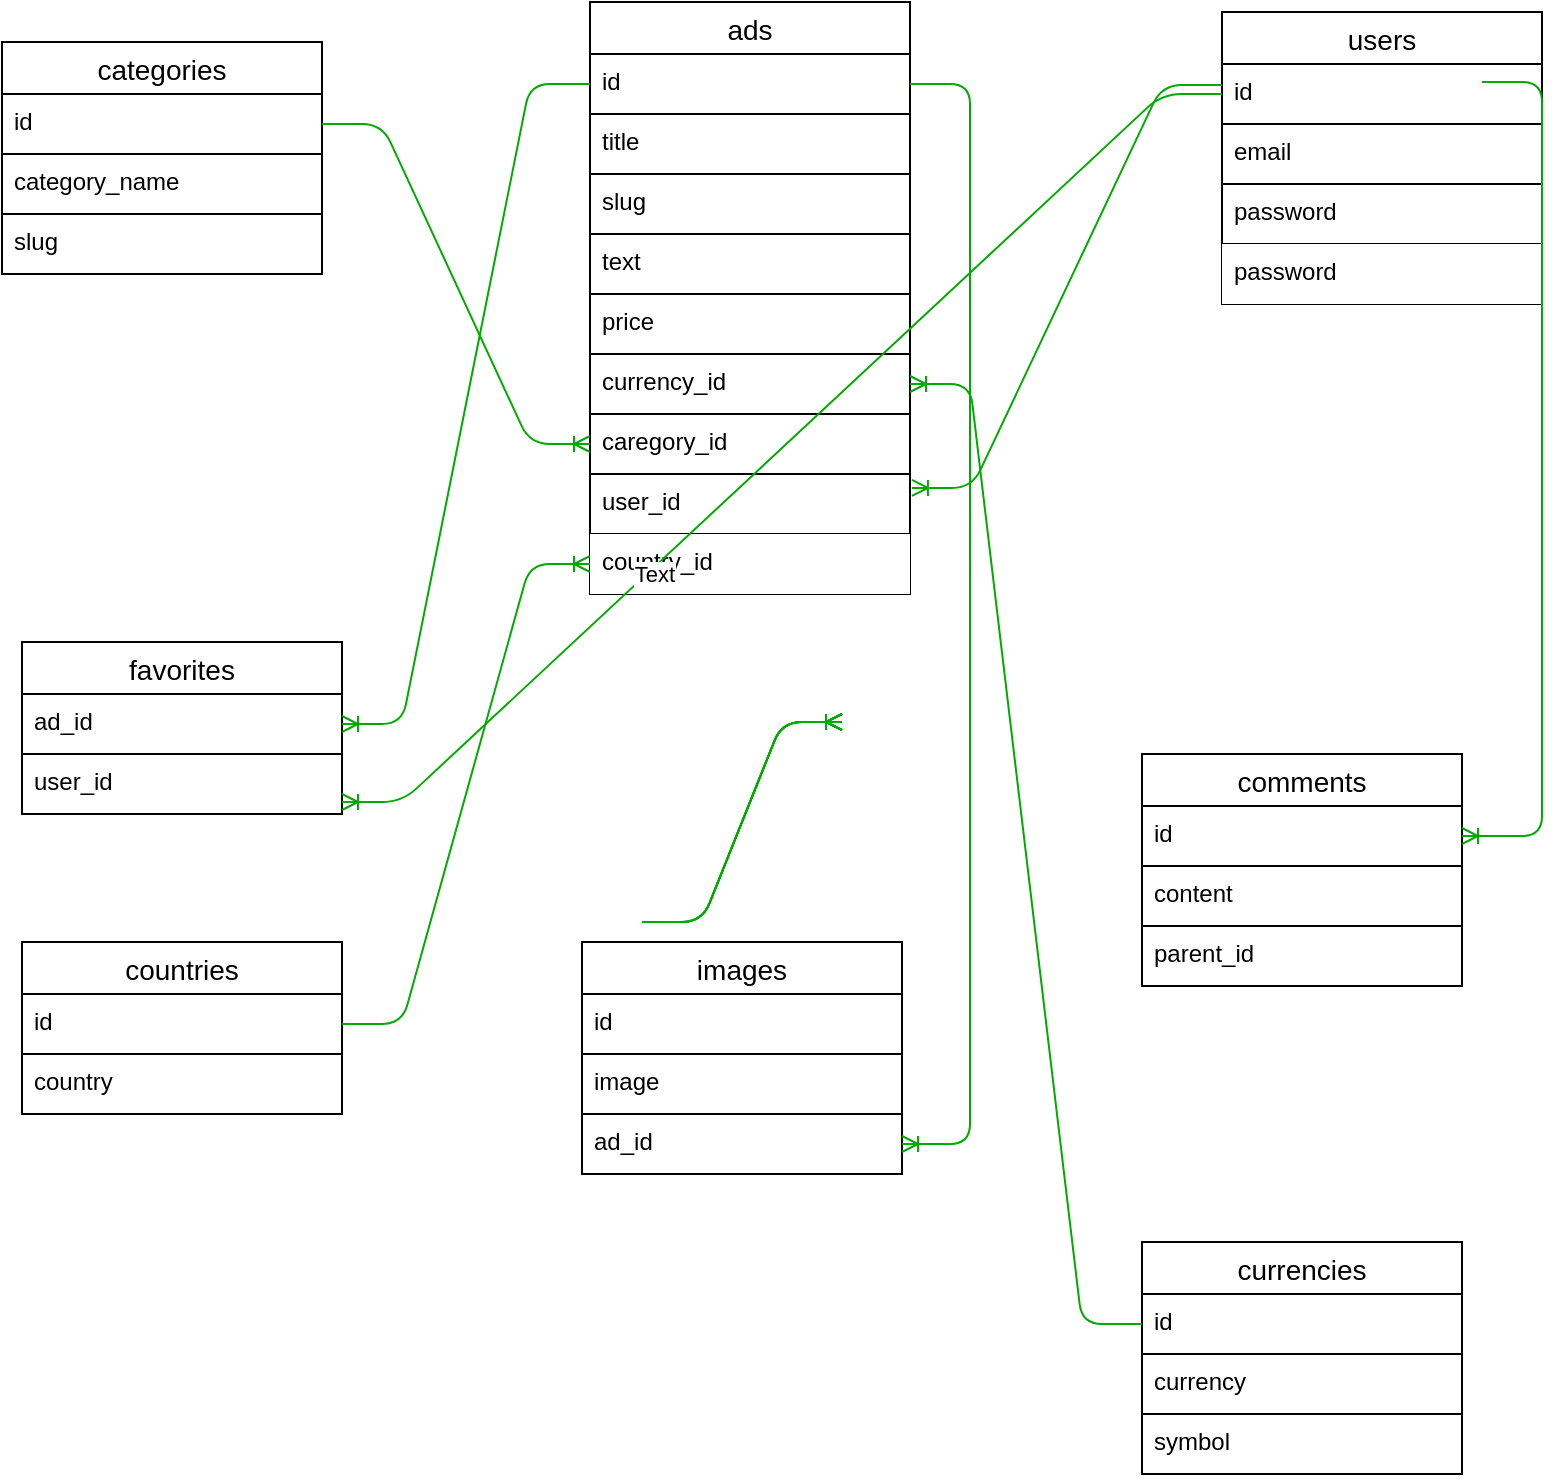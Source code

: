 <mxfile version="14.9.6" type="device"><diagram id="uhbTJuSlNAaKGq9w1q53" name="Page-1"><mxGraphModel dx="1106" dy="877" grid="1" gridSize="10" guides="1" tooltips="1" connect="1" arrows="1" fold="1" page="1" pageScale="1" pageWidth="827" pageHeight="1169" math="0" shadow="0"><root><mxCell id="0"/><mxCell id="1" parent="0"/><mxCell id="YG6QObV5NgT6xcHDJ6PF-73" value="users" style="swimlane;fontStyle=0;childLayout=stackLayout;horizontal=1;startSize=26;horizontalStack=0;resizeParent=1;resizeParentMax=0;resizeLast=0;collapsible=1;marginBottom=0;align=center;fontSize=14;shadow=0;" vertex="1" parent="1"><mxGeometry x="650" y="25" width="160" height="146" as="geometry"/></mxCell><mxCell id="YG6QObV5NgT6xcHDJ6PF-74" value="id" style="text;spacingLeft=4;spacingRight=4;overflow=hidden;rotatable=0;points=[[0,0.5],[1,0.5]];portConstraint=eastwest;fontSize=12;fillColor=#ffffff;strokeColor=#000000;" vertex="1" parent="YG6QObV5NgT6xcHDJ6PF-73"><mxGeometry y="26" width="160" height="30" as="geometry"/></mxCell><mxCell id="YG6QObV5NgT6xcHDJ6PF-75" value="email" style="text;spacingLeft=4;spacingRight=4;overflow=hidden;rotatable=0;points=[[0,0.5],[1,0.5]];portConstraint=eastwest;fontSize=12;fillColor=#ffffff;strokeColor=#000000;" vertex="1" parent="YG6QObV5NgT6xcHDJ6PF-73"><mxGeometry y="56" width="160" height="30" as="geometry"/></mxCell><mxCell id="YG6QObV5NgT6xcHDJ6PF-76" value="password" style="text;spacingLeft=4;spacingRight=4;overflow=hidden;rotatable=0;points=[[0,0.5],[1,0.5]];portConstraint=eastwest;fontSize=12;fillColor=#ffffff;strokeColor=#000000;" vertex="1" parent="YG6QObV5NgT6xcHDJ6PF-73"><mxGeometry y="86" width="160" height="30" as="geometry"/></mxCell><mxCell id="YG6QObV5NgT6xcHDJ6PF-77" value="password" style="text;strokeColor=none;spacingLeft=4;spacingRight=4;overflow=hidden;rotatable=0;points=[[0,0.5],[1,0.5]];portConstraint=eastwest;fontSize=12;fillColor=#ffffff;" vertex="1" parent="YG6QObV5NgT6xcHDJ6PF-73"><mxGeometry y="116" width="160" height="30" as="geometry"/></mxCell><mxCell id="YG6QObV5NgT6xcHDJ6PF-78" value="ads" style="swimlane;fontStyle=0;childLayout=stackLayout;horizontal=1;startSize=26;horizontalStack=0;resizeParent=1;resizeParentMax=0;resizeLast=0;collapsible=1;marginBottom=0;align=center;fontSize=14;shadow=0;" vertex="1" parent="1"><mxGeometry x="334" y="20" width="160" height="296" as="geometry"/></mxCell><mxCell id="YG6QObV5NgT6xcHDJ6PF-79" value="id" style="text;spacingLeft=4;spacingRight=4;overflow=hidden;rotatable=0;points=[[0,0.5],[1,0.5]];portConstraint=eastwest;fontSize=12;fillColor=#ffffff;strokeColor=#000000;" vertex="1" parent="YG6QObV5NgT6xcHDJ6PF-78"><mxGeometry y="26" width="160" height="30" as="geometry"/></mxCell><mxCell id="YG6QObV5NgT6xcHDJ6PF-80" value="title" style="text;spacingLeft=4;spacingRight=4;overflow=hidden;rotatable=0;points=[[0,0.5],[1,0.5]];portConstraint=eastwest;fontSize=12;fillColor=#ffffff;strokeColor=#000000;" vertex="1" parent="YG6QObV5NgT6xcHDJ6PF-78"><mxGeometry y="56" width="160" height="30" as="geometry"/></mxCell><mxCell id="YG6QObV5NgT6xcHDJ6PF-81" value="slug" style="text;spacingLeft=4;spacingRight=4;overflow=hidden;rotatable=0;points=[[0,0.5],[1,0.5]];portConstraint=eastwest;fontSize=12;fillColor=#ffffff;strokeColor=#000000;" vertex="1" parent="YG6QObV5NgT6xcHDJ6PF-78"><mxGeometry y="86" width="160" height="30" as="geometry"/></mxCell><mxCell id="YG6QObV5NgT6xcHDJ6PF-82" value="text" style="text;spacingLeft=4;spacingRight=4;overflow=hidden;rotatable=0;points=[[0,0.5],[1,0.5]];portConstraint=eastwest;fontSize=12;fillColor=#ffffff;strokeColor=#000000;" vertex="1" parent="YG6QObV5NgT6xcHDJ6PF-78"><mxGeometry y="116" width="160" height="30" as="geometry"/></mxCell><mxCell id="YG6QObV5NgT6xcHDJ6PF-83" value="price" style="text;spacingLeft=4;spacingRight=4;overflow=hidden;rotatable=0;points=[[0,0.5],[1,0.5]];portConstraint=eastwest;fontSize=12;fillColor=#ffffff;strokeColor=#000000;" vertex="1" parent="YG6QObV5NgT6xcHDJ6PF-78"><mxGeometry y="146" width="160" height="30" as="geometry"/></mxCell><mxCell id="YG6QObV5NgT6xcHDJ6PF-84" value="currency_id" style="text;spacingLeft=4;spacingRight=4;overflow=hidden;rotatable=0;points=[[0,0.5],[1,0.5]];portConstraint=eastwest;fontSize=12;fillColor=#ffffff;strokeColor=#000000;" vertex="1" parent="YG6QObV5NgT6xcHDJ6PF-78"><mxGeometry y="176" width="160" height="30" as="geometry"/></mxCell><mxCell id="YG6QObV5NgT6xcHDJ6PF-109" value="caregory_id" style="text;spacingLeft=4;spacingRight=4;overflow=hidden;rotatable=0;points=[[0,0.5],[1,0.5]];portConstraint=eastwest;fontSize=12;fillColor=#ffffff;strokeColor=#000000;" vertex="1" parent="YG6QObV5NgT6xcHDJ6PF-78"><mxGeometry y="206" width="160" height="30" as="geometry"/></mxCell><mxCell id="YG6QObV5NgT6xcHDJ6PF-110" value="user_id" style="text;spacingLeft=4;spacingRight=4;overflow=hidden;rotatable=0;points=[[0,0.5],[1,0.5]];portConstraint=eastwest;fontSize=12;fillColor=#ffffff;strokeColor=#000000;" vertex="1" parent="YG6QObV5NgT6xcHDJ6PF-78"><mxGeometry y="236" width="160" height="30" as="geometry"/></mxCell><mxCell id="YG6QObV5NgT6xcHDJ6PF-122" value="country_id" style="text;strokeColor=none;spacingLeft=4;spacingRight=4;overflow=hidden;rotatable=0;points=[[0,0.5],[1,0.5]];portConstraint=eastwest;fontSize=12;fillColor=#ffffff;" vertex="1" parent="YG6QObV5NgT6xcHDJ6PF-78"><mxGeometry y="266" width="160" height="30" as="geometry"/></mxCell><mxCell id="YG6QObV5NgT6xcHDJ6PF-86" value="categories" style="swimlane;fontStyle=0;childLayout=stackLayout;horizontal=1;startSize=26;horizontalStack=0;resizeParent=1;resizeParentMax=0;resizeLast=0;collapsible=1;marginBottom=0;align=center;fontSize=14;shadow=0;" vertex="1" parent="1"><mxGeometry x="40" y="40" width="160" height="116" as="geometry"/></mxCell><mxCell id="YG6QObV5NgT6xcHDJ6PF-87" value="id" style="text;spacingLeft=4;spacingRight=4;overflow=hidden;rotatable=0;points=[[0,0.5],[1,0.5]];portConstraint=eastwest;fontSize=12;fillColor=#ffffff;strokeColor=#000000;" vertex="1" parent="YG6QObV5NgT6xcHDJ6PF-86"><mxGeometry y="26" width="160" height="30" as="geometry"/></mxCell><mxCell id="YG6QObV5NgT6xcHDJ6PF-88" value="category_name" style="text;spacingLeft=4;spacingRight=4;overflow=hidden;rotatable=0;points=[[0,0.5],[1,0.5]];portConstraint=eastwest;fontSize=12;fillColor=#ffffff;strokeColor=#000000;" vertex="1" parent="YG6QObV5NgT6xcHDJ6PF-86"><mxGeometry y="56" width="160" height="30" as="geometry"/></mxCell><mxCell id="YG6QObV5NgT6xcHDJ6PF-89" value="slug" style="text;spacingLeft=4;spacingRight=4;overflow=hidden;rotatable=0;points=[[0,0.5],[1,0.5]];portConstraint=eastwest;fontSize=12;fillColor=#ffffff;strokeColor=#000000;" vertex="1" parent="YG6QObV5NgT6xcHDJ6PF-86"><mxGeometry y="86" width="160" height="30" as="geometry"/></mxCell><mxCell id="YG6QObV5NgT6xcHDJ6PF-91" value="comments" style="swimlane;fontStyle=0;childLayout=stackLayout;horizontal=1;startSize=26;horizontalStack=0;resizeParent=1;resizeParentMax=0;resizeLast=0;collapsible=1;marginBottom=0;align=center;fontSize=14;shadow=0;" vertex="1" parent="1"><mxGeometry x="610" y="396" width="160" height="116" as="geometry"/></mxCell><mxCell id="YG6QObV5NgT6xcHDJ6PF-92" value="id" style="text;spacingLeft=4;spacingRight=4;overflow=hidden;rotatable=0;points=[[0,0.5],[1,0.5]];portConstraint=eastwest;fontSize=12;fillColor=#ffffff;strokeColor=#000000;" vertex="1" parent="YG6QObV5NgT6xcHDJ6PF-91"><mxGeometry y="26" width="160" height="30" as="geometry"/></mxCell><mxCell id="YG6QObV5NgT6xcHDJ6PF-93" value="content" style="text;spacingLeft=4;spacingRight=4;overflow=hidden;rotatable=0;points=[[0,0.5],[1,0.5]];portConstraint=eastwest;fontSize=12;fillColor=#ffffff;strokeColor=#000000;" vertex="1" parent="YG6QObV5NgT6xcHDJ6PF-91"><mxGeometry y="56" width="160" height="30" as="geometry"/></mxCell><mxCell id="YG6QObV5NgT6xcHDJ6PF-94" value="parent_id" style="text;spacingLeft=4;spacingRight=4;overflow=hidden;rotatable=0;points=[[0,0.5],[1,0.5]];portConstraint=eastwest;fontSize=12;fillColor=#ffffff;strokeColor=#000000;" vertex="1" parent="YG6QObV5NgT6xcHDJ6PF-91"><mxGeometry y="86" width="160" height="30" as="geometry"/></mxCell><mxCell id="YG6QObV5NgT6xcHDJ6PF-96" value="images" style="swimlane;fontStyle=0;childLayout=stackLayout;horizontal=1;startSize=26;horizontalStack=0;resizeParent=1;resizeParentMax=0;resizeLast=0;collapsible=1;marginBottom=0;align=center;fontSize=14;shadow=0;" vertex="1" parent="1"><mxGeometry x="330" y="490" width="160" height="116" as="geometry"/></mxCell><mxCell id="YG6QObV5NgT6xcHDJ6PF-97" value="id" style="text;spacingLeft=4;spacingRight=4;overflow=hidden;rotatable=0;points=[[0,0.5],[1,0.5]];portConstraint=eastwest;fontSize=12;fillColor=#ffffff;strokeColor=#000000;" vertex="1" parent="YG6QObV5NgT6xcHDJ6PF-96"><mxGeometry y="26" width="160" height="30" as="geometry"/></mxCell><mxCell id="YG6QObV5NgT6xcHDJ6PF-98" value="image" style="text;spacingLeft=4;spacingRight=4;overflow=hidden;rotatable=0;points=[[0,0.5],[1,0.5]];portConstraint=eastwest;fontSize=12;fillColor=#ffffff;strokeColor=#000000;" vertex="1" parent="YG6QObV5NgT6xcHDJ6PF-96"><mxGeometry y="56" width="160" height="30" as="geometry"/></mxCell><mxCell id="YG6QObV5NgT6xcHDJ6PF-107" value="ad_id" style="text;spacingLeft=4;spacingRight=4;overflow=hidden;rotatable=0;points=[[0,0.5],[1,0.5]];portConstraint=eastwest;fontSize=12;fillColor=#ffffff;strokeColor=#000000;" vertex="1" parent="YG6QObV5NgT6xcHDJ6PF-96"><mxGeometry y="86" width="160" height="30" as="geometry"/></mxCell><mxCell id="YG6QObV5NgT6xcHDJ6PF-101" value="favorites" style="swimlane;fontStyle=0;childLayout=stackLayout;horizontal=1;startSize=26;horizontalStack=0;resizeParent=1;resizeParentMax=0;resizeLast=0;collapsible=1;marginBottom=0;align=center;fontSize=14;shadow=0;" vertex="1" parent="1"><mxGeometry x="50" y="340" width="160" height="86" as="geometry"/></mxCell><mxCell id="YG6QObV5NgT6xcHDJ6PF-102" value="ad_id" style="text;spacingLeft=4;spacingRight=4;overflow=hidden;rotatable=0;points=[[0,0.5],[1,0.5]];portConstraint=eastwest;fontSize=12;fillColor=#ffffff;strokeColor=#000000;" vertex="1" parent="YG6QObV5NgT6xcHDJ6PF-101"><mxGeometry y="26" width="160" height="30" as="geometry"/></mxCell><mxCell id="YG6QObV5NgT6xcHDJ6PF-103" value="user_id" style="text;spacingLeft=4;spacingRight=4;overflow=hidden;rotatable=0;points=[[0,0.5],[1,0.5]];portConstraint=eastwest;fontSize=12;fillColor=#ffffff;strokeColor=#000000;" vertex="1" parent="YG6QObV5NgT6xcHDJ6PF-101"><mxGeometry y="56" width="160" height="30" as="geometry"/></mxCell><mxCell id="YG6QObV5NgT6xcHDJ6PF-106" value="" style="edgeStyle=entityRelationEdgeStyle;fontSize=12;html=1;endArrow=ERoneToMany;entryX=1;entryY=0.5;entryDx=0;entryDy=0;strokeColor=#00aa00;" edge="1" parent="1" source="YG6QObV5NgT6xcHDJ6PF-79" target="YG6QObV5NgT6xcHDJ6PF-107"><mxGeometry width="100" height="100" relative="1" as="geometry"><mxPoint x="560" y="80" as="sourcePoint"/><mxPoint x="360" y="210" as="targetPoint"/></mxGeometry></mxCell><mxCell id="YG6QObV5NgT6xcHDJ6PF-108" value="" style="edgeStyle=entityRelationEdgeStyle;fontSize=12;html=1;endArrow=ERoneToMany;strokeColor=#00aa00;exitX=1;exitY=0.5;exitDx=0;exitDy=0;entryX=0;entryY=0.5;entryDx=0;entryDy=0;" edge="1" parent="1" source="YG6QObV5NgT6xcHDJ6PF-87" target="YG6QObV5NgT6xcHDJ6PF-109"><mxGeometry width="100" height="100" relative="1" as="geometry"><mxPoint x="210" y="130" as="sourcePoint"/><mxPoint x="310" y="30" as="targetPoint"/></mxGeometry></mxCell><mxCell id="YG6QObV5NgT6xcHDJ6PF-111" value="" style="edgeStyle=entityRelationEdgeStyle;fontSize=12;html=1;endArrow=ERoneToMany;strokeColor=#00aa00;entryX=1.006;entryY=0.233;entryDx=0;entryDy=0;entryPerimeter=0;exitX=0;exitY=0.25;exitDx=0;exitDy=0;" edge="1" parent="1" source="YG6QObV5NgT6xcHDJ6PF-73" target="YG6QObV5NgT6xcHDJ6PF-110"><mxGeometry width="100" height="100" relative="1" as="geometry"><mxPoint x="830" y="90" as="sourcePoint"/><mxPoint x="700" y="210" as="targetPoint"/></mxGeometry></mxCell><mxCell id="YG6QObV5NgT6xcHDJ6PF-113" value="" style="edgeStyle=entityRelationEdgeStyle;fontSize=12;html=1;endArrow=ERoneToMany;strokeColor=#00aa00;entryX=1;entryY=0.5;entryDx=0;entryDy=0;" edge="1" parent="1" target="YG6QObV5NgT6xcHDJ6PF-92"><mxGeometry width="100" height="100" relative="1" as="geometry"><mxPoint x="780" y="60" as="sourcePoint"/><mxPoint x="810" y="200" as="targetPoint"/></mxGeometry></mxCell><mxCell id="YG6QObV5NgT6xcHDJ6PF-115" value="" style="edgeStyle=entityRelationEdgeStyle;fontSize=12;html=1;endArrow=ERoneToMany;strokeColor=#00aa00;" edge="1" parent="1" source="YG6QObV5NgT6xcHDJ6PF-79" target="YG6QObV5NgT6xcHDJ6PF-102"><mxGeometry width="100" height="100" relative="1" as="geometry"><mxPoint x="300" y="60" as="sourcePoint"/><mxPoint x="460" y="380" as="targetPoint"/></mxGeometry></mxCell><mxCell id="YG6QObV5NgT6xcHDJ6PF-116" value="" style="edgeStyle=entityRelationEdgeStyle;fontSize=12;html=1;endArrow=ERoneToMany;strokeColor=#00aa00;entryX=1;entryY=0.8;entryDx=0;entryDy=0;entryPerimeter=0;exitX=0;exitY=0.5;exitDx=0;exitDy=0;" edge="1" parent="1" source="YG6QObV5NgT6xcHDJ6PF-74" target="YG6QObV5NgT6xcHDJ6PF-103"><mxGeometry width="100" height="100" relative="1" as="geometry"><mxPoint x="140" y="560" as="sourcePoint"/><mxPoint x="240" y="460" as="targetPoint"/></mxGeometry></mxCell><mxCell id="YG6QObV5NgT6xcHDJ6PF-123" value="Text" style="edgeLabel;html=1;align=center;verticalAlign=middle;resizable=0;points=[];" vertex="1" connectable="0" parent="YG6QObV5NgT6xcHDJ6PF-116"><mxGeometry x="0.312" y="2" relative="1" as="geometry"><mxPoint as="offset"/></mxGeometry></mxCell><mxCell id="YG6QObV5NgT6xcHDJ6PF-117" value="countries" style="swimlane;fontStyle=0;childLayout=stackLayout;horizontal=1;startSize=26;horizontalStack=0;resizeParent=1;resizeParentMax=0;resizeLast=0;collapsible=1;marginBottom=0;align=center;fontSize=14;shadow=0;" vertex="1" parent="1"><mxGeometry x="50" y="490" width="160" height="86" as="geometry"/></mxCell><mxCell id="YG6QObV5NgT6xcHDJ6PF-118" value="id" style="text;spacingLeft=4;spacingRight=4;overflow=hidden;rotatable=0;points=[[0,0.5],[1,0.5]];portConstraint=eastwest;fontSize=12;fillColor=#ffffff;strokeColor=#000000;" vertex="1" parent="YG6QObV5NgT6xcHDJ6PF-117"><mxGeometry y="26" width="160" height="30" as="geometry"/></mxCell><mxCell id="YG6QObV5NgT6xcHDJ6PF-119" value="country" style="text;spacingLeft=4;spacingRight=4;overflow=hidden;rotatable=0;points=[[0,0.5],[1,0.5]];portConstraint=eastwest;fontSize=12;fillColor=#ffffff;strokeColor=#000000;" vertex="1" parent="YG6QObV5NgT6xcHDJ6PF-117"><mxGeometry y="56" width="160" height="30" as="geometry"/></mxCell><mxCell id="YG6QObV5NgT6xcHDJ6PF-124" value="" style="edgeStyle=entityRelationEdgeStyle;fontSize=12;html=1;endArrow=ERoneToMany;strokeColor=#00aa00;exitX=1;exitY=0.5;exitDx=0;exitDy=0;entryX=0;entryY=0.5;entryDx=0;entryDy=0;" edge="1" parent="1" source="YG6QObV5NgT6xcHDJ6PF-118" target="YG6QObV5NgT6xcHDJ6PF-122"><mxGeometry width="100" height="100" relative="1" as="geometry"><mxPoint x="360" y="480" as="sourcePoint"/><mxPoint x="460" y="380" as="targetPoint"/></mxGeometry></mxCell><mxCell id="YG6QObV5NgT6xcHDJ6PF-125" value="currencies" style="swimlane;fontStyle=0;childLayout=stackLayout;horizontal=1;startSize=26;horizontalStack=0;resizeParent=1;resizeParentMax=0;resizeLast=0;collapsible=1;marginBottom=0;align=center;fontSize=14;shadow=0;" vertex="1" parent="1"><mxGeometry x="610" y="640" width="160" height="116" as="geometry"/></mxCell><mxCell id="YG6QObV5NgT6xcHDJ6PF-126" value="id" style="text;spacingLeft=4;spacingRight=4;overflow=hidden;rotatable=0;points=[[0,0.5],[1,0.5]];portConstraint=eastwest;fontSize=12;fillColor=#ffffff;strokeColor=#000000;" vertex="1" parent="YG6QObV5NgT6xcHDJ6PF-125"><mxGeometry y="26" width="160" height="30" as="geometry"/></mxCell><mxCell id="YG6QObV5NgT6xcHDJ6PF-127" value="currency" style="text;spacingLeft=4;spacingRight=4;overflow=hidden;rotatable=0;points=[[0,0.5],[1,0.5]];portConstraint=eastwest;fontSize=12;fillColor=#ffffff;strokeColor=#000000;" vertex="1" parent="YG6QObV5NgT6xcHDJ6PF-125"><mxGeometry y="56" width="160" height="30" as="geometry"/></mxCell><mxCell id="YG6QObV5NgT6xcHDJ6PF-128" value="symbol" style="text;spacingLeft=4;spacingRight=4;overflow=hidden;rotatable=0;points=[[0,0.5],[1,0.5]];portConstraint=eastwest;fontSize=12;fillColor=#ffffff;strokeColor=#000000;" vertex="1" parent="YG6QObV5NgT6xcHDJ6PF-125"><mxGeometry y="86" width="160" height="30" as="geometry"/></mxCell><mxCell id="YG6QObV5NgT6xcHDJ6PF-130" value="" style="edgeStyle=entityRelationEdgeStyle;fontSize=12;html=1;endArrow=ERoneToMany;strokeColor=#00aa00;" edge="1" parent="1"><mxGeometry width="100" height="100" relative="1" as="geometry"><mxPoint x="360" y="480" as="sourcePoint"/><mxPoint x="460" y="380" as="targetPoint"/></mxGeometry></mxCell><mxCell id="YG6QObV5NgT6xcHDJ6PF-131" value="" style="edgeStyle=entityRelationEdgeStyle;fontSize=12;html=1;endArrow=ERoneToMany;strokeColor=#00aa00;" edge="1" parent="1"><mxGeometry width="100" height="100" relative="1" as="geometry"><mxPoint x="360" y="480" as="sourcePoint"/><mxPoint x="460" y="380" as="targetPoint"/></mxGeometry></mxCell><mxCell id="YG6QObV5NgT6xcHDJ6PF-132" value="" style="edgeStyle=entityRelationEdgeStyle;fontSize=12;html=1;endArrow=ERoneToMany;strokeColor=#00aa00;" edge="1" parent="1"><mxGeometry width="100" height="100" relative="1" as="geometry"><mxPoint x="360" y="480" as="sourcePoint"/><mxPoint x="460" y="380" as="targetPoint"/></mxGeometry></mxCell><mxCell id="YG6QObV5NgT6xcHDJ6PF-133" value="" style="edgeStyle=entityRelationEdgeStyle;fontSize=12;html=1;endArrow=ERoneToMany;strokeColor=#00aa00;" edge="1" parent="1"><mxGeometry width="100" height="100" relative="1" as="geometry"><mxPoint x="360" y="480" as="sourcePoint"/><mxPoint x="460" y="380" as="targetPoint"/></mxGeometry></mxCell><mxCell id="YG6QObV5NgT6xcHDJ6PF-134" value="" style="edgeStyle=entityRelationEdgeStyle;fontSize=12;html=1;endArrow=ERoneToMany;strokeColor=#00aa00;entryX=1;entryY=0.5;entryDx=0;entryDy=0;" edge="1" parent="1" source="YG6QObV5NgT6xcHDJ6PF-126" target="YG6QObV5NgT6xcHDJ6PF-84"><mxGeometry width="100" height="100" relative="1" as="geometry"><mxPoint x="430" y="760" as="sourcePoint"/><mxPoint x="530" y="660" as="targetPoint"/></mxGeometry></mxCell></root></mxGraphModel></diagram></mxfile>